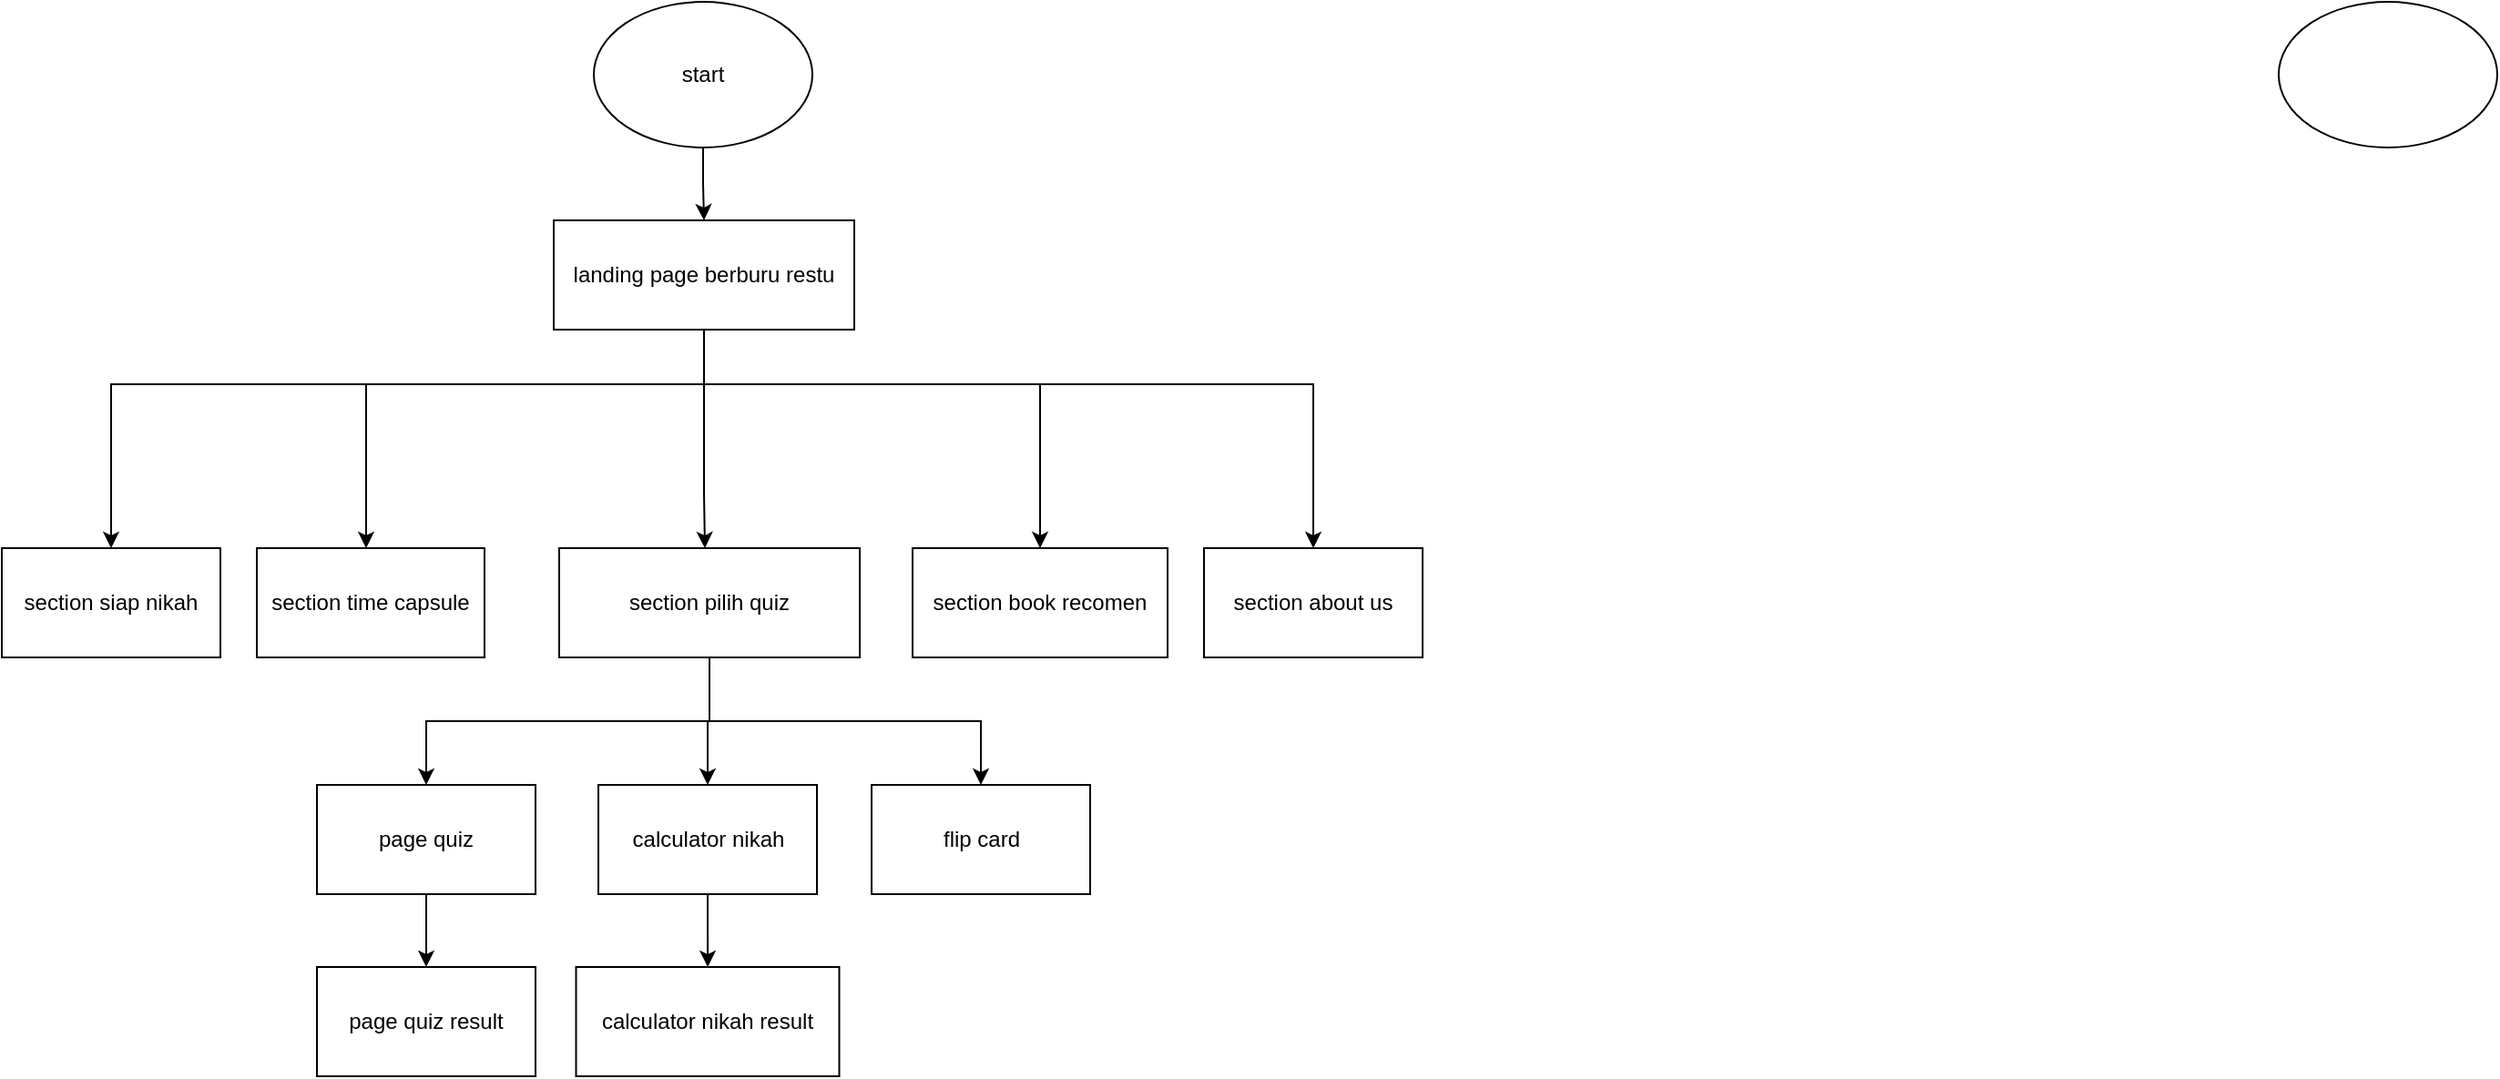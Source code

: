<mxfile version="25.0.3">
  <diagram name="Page-1" id="2Y_VTfH1V45dgz86GOVy">
    <mxGraphModel dx="2607" dy="1649" grid="1" gridSize="10" guides="1" tooltips="1" connect="1" arrows="1" fold="1" page="1" pageScale="1" pageWidth="850" pageHeight="1100" math="0" shadow="0">
      <root>
        <mxCell id="0" />
        <mxCell id="1" parent="0" />
        <mxCell id="rOWhNYUMoMen7fYs-kOh-45" style="edgeStyle=orthogonalEdgeStyle;rounded=0;orthogonalLoop=1;jettySize=auto;html=1;" edge="1" parent="1" source="rOWhNYUMoMen7fYs-kOh-6" target="rOWhNYUMoMen7fYs-kOh-7">
          <mxGeometry relative="1" as="geometry" />
        </mxCell>
        <mxCell id="rOWhNYUMoMen7fYs-kOh-6" value="start" style="ellipse;whiteSpace=wrap;html=1;" vertex="1" parent="1">
          <mxGeometry x="365" y="50" width="120" height="80" as="geometry" />
        </mxCell>
        <mxCell id="rOWhNYUMoMen7fYs-kOh-14" value="" style="edgeStyle=orthogonalEdgeStyle;rounded=0;orthogonalLoop=1;jettySize=auto;html=1;" edge="1" parent="1" source="rOWhNYUMoMen7fYs-kOh-7" target="rOWhNYUMoMen7fYs-kOh-13">
          <mxGeometry relative="1" as="geometry">
            <Array as="points">
              <mxPoint x="426" y="320" />
              <mxPoint x="426" y="320" />
            </Array>
          </mxGeometry>
        </mxCell>
        <mxCell id="rOWhNYUMoMen7fYs-kOh-34" value="" style="edgeStyle=orthogonalEdgeStyle;rounded=0;orthogonalLoop=1;jettySize=auto;html=1;" edge="1" parent="1" source="rOWhNYUMoMen7fYs-kOh-7" target="rOWhNYUMoMen7fYs-kOh-33">
          <mxGeometry relative="1" as="geometry">
            <Array as="points">
              <mxPoint x="426" y="260" />
              <mxPoint x="240" y="260" />
            </Array>
          </mxGeometry>
        </mxCell>
        <mxCell id="rOWhNYUMoMen7fYs-kOh-37" value="" style="edgeStyle=orthogonalEdgeStyle;rounded=0;orthogonalLoop=1;jettySize=auto;html=1;" edge="1" parent="1" source="rOWhNYUMoMen7fYs-kOh-7" target="rOWhNYUMoMen7fYs-kOh-36">
          <mxGeometry relative="1" as="geometry">
            <Array as="points">
              <mxPoint x="426" y="260" />
              <mxPoint x="610" y="260" />
            </Array>
          </mxGeometry>
        </mxCell>
        <mxCell id="rOWhNYUMoMen7fYs-kOh-38" style="edgeStyle=orthogonalEdgeStyle;rounded=0;orthogonalLoop=1;jettySize=auto;html=1;exitX=0.5;exitY=1;exitDx=0;exitDy=0;" edge="1" parent="1" source="rOWhNYUMoMen7fYs-kOh-7" target="rOWhNYUMoMen7fYs-kOh-19">
          <mxGeometry relative="1" as="geometry">
            <Array as="points">
              <mxPoint x="426" y="260" />
              <mxPoint x="100" y="260" />
            </Array>
          </mxGeometry>
        </mxCell>
        <mxCell id="rOWhNYUMoMen7fYs-kOh-40" value="" style="edgeStyle=orthogonalEdgeStyle;rounded=0;orthogonalLoop=1;jettySize=auto;html=1;" edge="1" parent="1" source="rOWhNYUMoMen7fYs-kOh-7" target="rOWhNYUMoMen7fYs-kOh-39">
          <mxGeometry relative="1" as="geometry">
            <Array as="points">
              <mxPoint x="426" y="260" />
              <mxPoint x="760" y="260" />
            </Array>
          </mxGeometry>
        </mxCell>
        <mxCell id="rOWhNYUMoMen7fYs-kOh-7" value="landing page berburu restu" style="rounded=0;whiteSpace=wrap;html=1;" vertex="1" parent="1">
          <mxGeometry x="343" y="170" width="165" height="60" as="geometry" />
        </mxCell>
        <mxCell id="rOWhNYUMoMen7fYs-kOh-29" style="edgeStyle=orthogonalEdgeStyle;rounded=0;orthogonalLoop=1;jettySize=auto;html=1;exitX=0.5;exitY=1;exitDx=0;exitDy=0;" edge="1" parent="1" source="rOWhNYUMoMen7fYs-kOh-13" target="rOWhNYUMoMen7fYs-kOh-17">
          <mxGeometry relative="1" as="geometry" />
        </mxCell>
        <mxCell id="rOWhNYUMoMen7fYs-kOh-30" style="edgeStyle=orthogonalEdgeStyle;rounded=0;orthogonalLoop=1;jettySize=auto;html=1;exitX=0.5;exitY=1;exitDx=0;exitDy=0;" edge="1" parent="1" source="rOWhNYUMoMen7fYs-kOh-13" target="rOWhNYUMoMen7fYs-kOh-21">
          <mxGeometry relative="1" as="geometry" />
        </mxCell>
        <mxCell id="rOWhNYUMoMen7fYs-kOh-31" style="edgeStyle=orthogonalEdgeStyle;rounded=0;orthogonalLoop=1;jettySize=auto;html=1;exitX=0.5;exitY=1;exitDx=0;exitDy=0;entryX=0.5;entryY=0;entryDx=0;entryDy=0;" edge="1" parent="1" source="rOWhNYUMoMen7fYs-kOh-13" target="rOWhNYUMoMen7fYs-kOh-24">
          <mxGeometry relative="1" as="geometry" />
        </mxCell>
        <mxCell id="rOWhNYUMoMen7fYs-kOh-13" value="section pilih quiz" style="rounded=0;whiteSpace=wrap;html=1;" vertex="1" parent="1">
          <mxGeometry x="346" y="350" width="165" height="60" as="geometry" />
        </mxCell>
        <mxCell id="rOWhNYUMoMen7fYs-kOh-42" value="" style="edgeStyle=orthogonalEdgeStyle;rounded=0;orthogonalLoop=1;jettySize=auto;html=1;" edge="1" parent="1" source="rOWhNYUMoMen7fYs-kOh-17" target="rOWhNYUMoMen7fYs-kOh-41">
          <mxGeometry relative="1" as="geometry" />
        </mxCell>
        <mxCell id="rOWhNYUMoMen7fYs-kOh-17" value="calculator nikah" style="whiteSpace=wrap;html=1;rounded=0;" vertex="1" parent="1">
          <mxGeometry x="367.5" y="480" width="120" height="60" as="geometry" />
        </mxCell>
        <mxCell id="rOWhNYUMoMen7fYs-kOh-19" value="section siap nikah" style="whiteSpace=wrap;html=1;rounded=0;" vertex="1" parent="1">
          <mxGeometry x="40" y="350" width="120" height="60" as="geometry" />
        </mxCell>
        <mxCell id="rOWhNYUMoMen7fYs-kOh-44" value="" style="edgeStyle=orthogonalEdgeStyle;rounded=0;orthogonalLoop=1;jettySize=auto;html=1;" edge="1" parent="1" source="rOWhNYUMoMen7fYs-kOh-21" target="rOWhNYUMoMen7fYs-kOh-43">
          <mxGeometry relative="1" as="geometry" />
        </mxCell>
        <mxCell id="rOWhNYUMoMen7fYs-kOh-21" value="page quiz" style="whiteSpace=wrap;html=1;rounded=0;" vertex="1" parent="1">
          <mxGeometry x="213" y="480" width="120" height="60" as="geometry" />
        </mxCell>
        <mxCell id="rOWhNYUMoMen7fYs-kOh-24" value="flip card" style="whiteSpace=wrap;html=1;rounded=0;" vertex="1" parent="1">
          <mxGeometry x="517.5" y="480" width="120" height="60" as="geometry" />
        </mxCell>
        <mxCell id="rOWhNYUMoMen7fYs-kOh-33" value="section time capsule" style="rounded=0;whiteSpace=wrap;html=1;" vertex="1" parent="1">
          <mxGeometry x="180" y="350" width="125" height="60" as="geometry" />
        </mxCell>
        <mxCell id="rOWhNYUMoMen7fYs-kOh-36" value="section book recomen" style="rounded=0;whiteSpace=wrap;html=1;" vertex="1" parent="1">
          <mxGeometry x="540" y="350" width="140" height="60" as="geometry" />
        </mxCell>
        <mxCell id="rOWhNYUMoMen7fYs-kOh-39" value="section about us" style="rounded=0;whiteSpace=wrap;html=1;" vertex="1" parent="1">
          <mxGeometry x="700" y="350" width="120" height="60" as="geometry" />
        </mxCell>
        <mxCell id="rOWhNYUMoMen7fYs-kOh-41" value="calculator nikah result" style="whiteSpace=wrap;html=1;rounded=0;" vertex="1" parent="1">
          <mxGeometry x="355.25" y="580" width="144.5" height="60" as="geometry" />
        </mxCell>
        <mxCell id="rOWhNYUMoMen7fYs-kOh-43" value="page quiz result" style="whiteSpace=wrap;html=1;rounded=0;" vertex="1" parent="1">
          <mxGeometry x="213" y="580" width="120" height="60" as="geometry" />
        </mxCell>
        <mxCell id="rOWhNYUMoMen7fYs-kOh-46" value="" style="ellipse;whiteSpace=wrap;html=1;" vertex="1" parent="1">
          <mxGeometry x="1290" y="50" width="120" height="80" as="geometry" />
        </mxCell>
      </root>
    </mxGraphModel>
  </diagram>
</mxfile>
